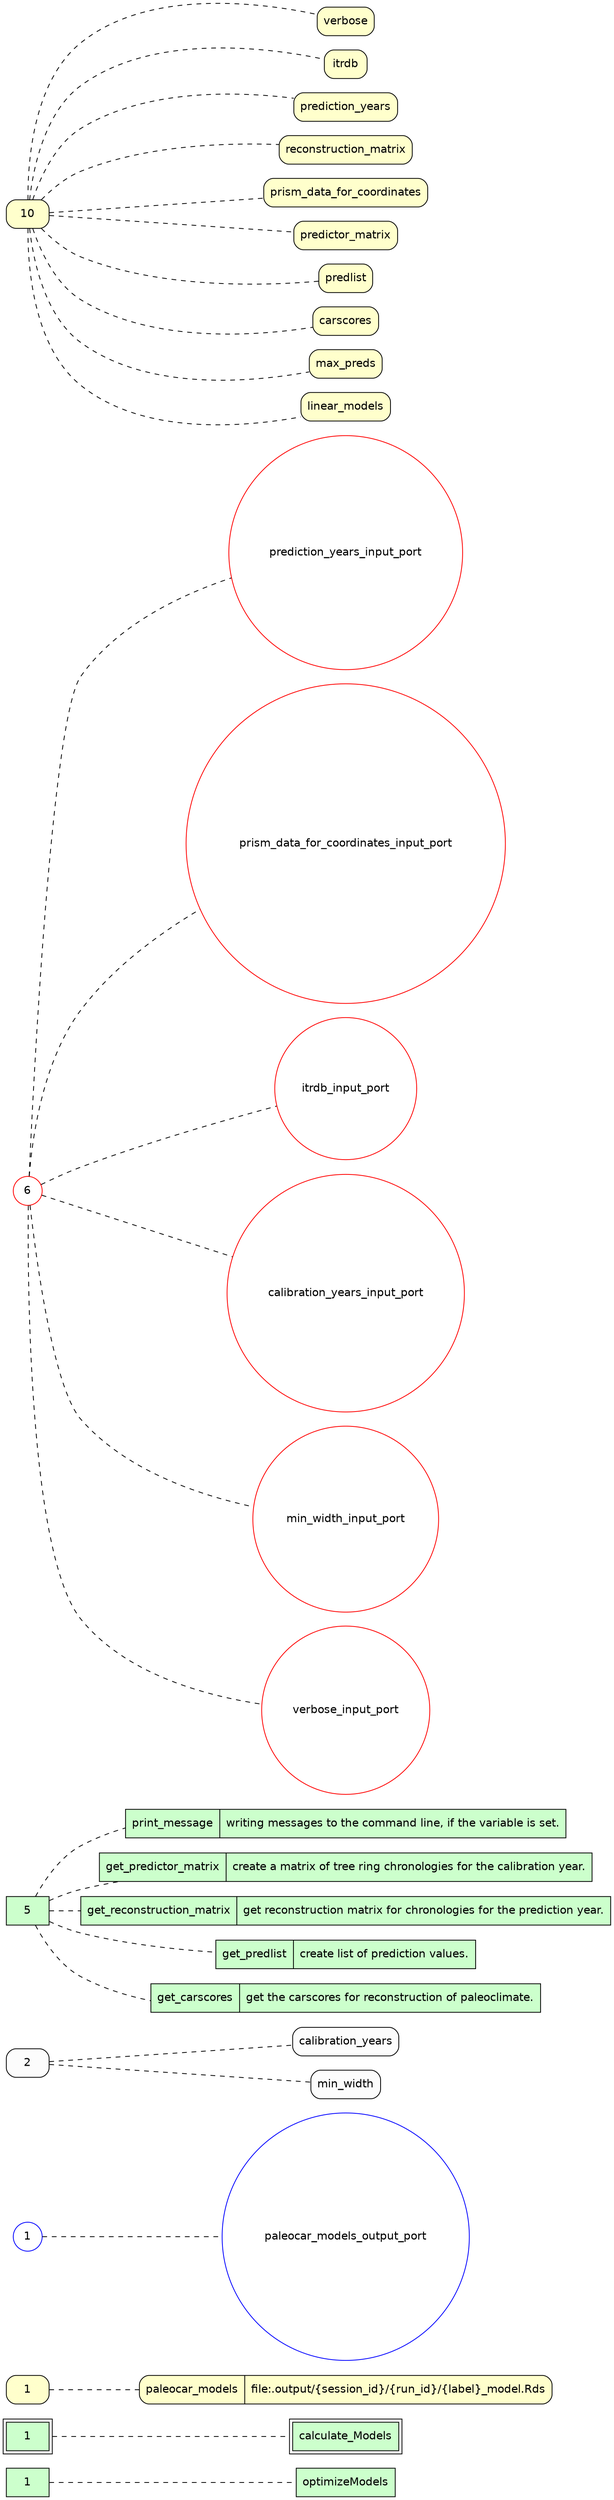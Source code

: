 
graph{
rankdir=LR
edge [style=dashed]
n0 [fontname=Helvetica, fillcolor="#CCFFCC", shape=box, peripheries=1, style=filled, label=1];
n1 [fontname=Helvetica, fillcolor="#CCFFCC", shape=box, peripheries=1, style=filled, label=optimizeModels];
n0 -- n1;
n2 [fontname=Helvetica, peripheries=2, fillcolor="#CCFFCC", shape=box, style=filled, label=1];
n3 [fontname=Helvetica, peripheries=2, fillcolor="#CCFFCC", shape=box, style=filled, label=calculate_Models];
n2 -- n3;
n4 [shape=record, fontname=Helvetica, style="rounded,filled", fillcolor="#FFFFCC", rankdir=LR, peripheries=1, label=1];
n5 [shape=record, fontname=Helvetica, style="rounded,filled", fillcolor="#FFFFCC", rankdir=LR, peripheries=1, label="{<f0> paleocar_models |<f1> file\:.output/\{session_id\}/\{run_id\}/\{label\}_model.Rds}"];
n4 -- n5;
n6 [fontname=Helvetica, style="rounded,filled", color=blue, width=0.2, shape=circle, peripheries=1, fillcolor="#FFFFFF", label=1];
n7 [fontname=Helvetica, style="rounded,filled", color=blue, width=0.2, shape=circle, peripheries=1, fillcolor="#FFFFFF", label=paleocar_models_output_port];
n6 -- n7;
n8 [fillcolor="#FCFCFC", fontname=Helvetica, style="rounded,filled", shape=box, peripheries=1, label=2];
n9 [fillcolor="#FCFCFC", fontname=Helvetica, style="rounded,filled", shape=box, peripheries=1, label=calibration_years];
n8 -- n9;
n10 [fillcolor="#FCFCFC", fontname=Helvetica, style="rounded,filled", shape=box, peripheries=1, label=min_width];
n8 -- n10;
n11 [shape=record, fontname=Helvetica, fillcolor="#CCFFCC", rankdir=LR, peripheries=1, style=filled, label=5];
n12 [shape=record, fontname=Helvetica, fillcolor="#CCFFCC", rankdir=LR, peripheries=1, style=filled, label="{<f0> print_message |<f1> writing messages to the command line, if the variable is set.}"];
n11 -- n12;
n13 [shape=record, fontname=Helvetica, fillcolor="#CCFFCC", rankdir=LR, peripheries=1, style=filled, label="{<f0> get_predictor_matrix |<f1> create a matrix of tree ring chronologies for the calibration year.}"];
n11 -- n13;
n14 [shape=record, fontname=Helvetica, fillcolor="#CCFFCC", rankdir=LR, peripheries=1, style=filled, label="{<f0> get_reconstruction_matrix |<f1> get reconstruction matrix for chronologies for the prediction year.}"];
n11 -- n14;
n15 [shape=record, fontname=Helvetica, fillcolor="#CCFFCC", rankdir=LR, peripheries=1, style=filled, label="{<f0> get_predlist |<f1> create list of prediction values.}"];
n11 -- n15;
n16 [shape=record, fontname=Helvetica, fillcolor="#CCFFCC", rankdir=LR, peripheries=1, style=filled, label="{<f0> get_carscores |<f1> get the carscores for reconstruction of paleoclimate.}"];
n11 -- n16;
n17 [fontname=Helvetica, style="rounded,filled", color=red, width=0.2, shape=circle, peripheries=1, fillcolor="#FFFFFF", label=6];
n18 [fontname=Helvetica, style="rounded,filled", color=red, width=0.2, shape=circle, peripheries=1, fillcolor="#FFFFFF", label=prediction_years_input_port];
n17 -- n18;
n19 [fontname=Helvetica, style="rounded,filled", color=red, width=0.2, shape=circle, peripheries=1, fillcolor="#FFFFFF", label=prism_data_for_coordinates_input_port];
n17 -- n19;
n20 [fontname=Helvetica, style="rounded,filled", color=red, width=0.2, shape=circle, peripheries=1, fillcolor="#FFFFFF", label=itrdb_input_port];
n17 -- n20;
n21 [fontname=Helvetica, style="rounded,filled", color=red, width=0.2, shape=circle, peripheries=1, fillcolor="#FFFFFF", label=calibration_years_input_port];
n17 -- n21;
n22 [fontname=Helvetica, style="rounded,filled", color=red, width=0.2, shape=circle, peripheries=1, fillcolor="#FFFFFF", label=min_width_input_port];
n17 -- n22;
n23 [fontname=Helvetica, style="rounded,filled", color=red, width=0.2, shape=circle, peripheries=1, fillcolor="#FFFFFF", label=verbose_input_port];
n17 -- n23;
n24 [fontname=Helvetica, style="rounded,filled", fillcolor="#FFFFCC", shape=box, peripheries=1, label=10];
n25 [fontname=Helvetica, style="rounded,filled", fillcolor="#FFFFCC", shape=box, peripheries=1, label=verbose];
n24 -- n25;
n26 [fontname=Helvetica, style="rounded,filled", fillcolor="#FFFFCC", shape=box, peripheries=1, label=itrdb];
n24 -- n26;
n27 [fontname=Helvetica, style="rounded,filled", fillcolor="#FFFFCC", shape=box, peripheries=1, label=prediction_years];
n24 -- n27;
n28 [fontname=Helvetica, style="rounded,filled", fillcolor="#FFFFCC", shape=box, peripheries=1, label=reconstruction_matrix];
n24 -- n28;
n29 [fontname=Helvetica, style="rounded,filled", fillcolor="#FFFFCC", shape=box, peripheries=1, label=prism_data_for_coordinates];
n24 -- n29;
n30 [fontname=Helvetica, style="rounded,filled", fillcolor="#FFFFCC", shape=box, peripheries=1, label=predictor_matrix];
n24 -- n30;
n31 [fontname=Helvetica, style="rounded,filled", fillcolor="#FFFFCC", shape=box, peripheries=1, label=predlist];
n24 -- n31;
n32 [fontname=Helvetica, style="rounded,filled", fillcolor="#FFFFCC", shape=box, peripheries=1, label=carscores];
n24 -- n32;
n33 [fontname=Helvetica, style="rounded,filled", fillcolor="#FFFFCC", shape=box, peripheries=1, label=max_preds];
n24 -- n33;
n34 [fontname=Helvetica, style="rounded,filled", fillcolor="#FFFFCC", shape=box, peripheries=1, label=linear_models];
n24 -- n34;

}
            